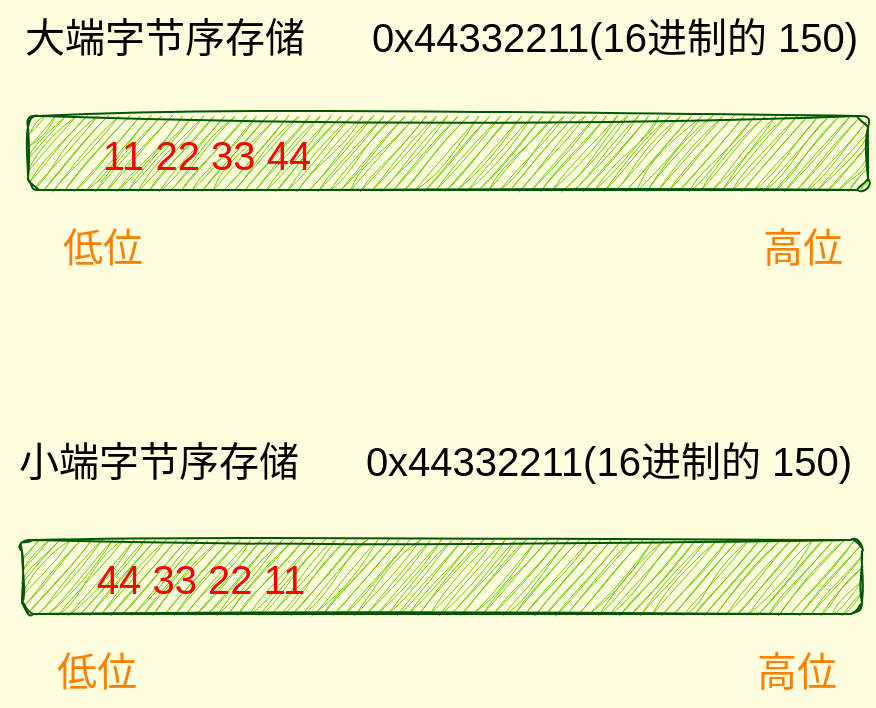 <mxfile>
    <diagram id="g4P8FIu4U1U_4mKE1P3K" name="第 1 页">
        <mxGraphModel dx="648" dy="571" grid="0" gridSize="10" guides="1" tooltips="1" connect="1" arrows="1" fold="1" page="1" pageScale="1" pageWidth="827" pageHeight="1169" background="#FFFFE0" math="0" shadow="0">
            <root>
                <mxCell id="0"/>
                <mxCell id="1" parent="0"/>
                <mxCell id="4" value="" style="rounded=1;whiteSpace=wrap;html=1;strokeColor=#005700;fillColor=#66CC00;fontColor=#ffffff;sketch=1;curveFitting=1;jiggle=2;" vertex="1" parent="1">
                    <mxGeometry x="121" y="107" width="420" height="37" as="geometry"/>
                </mxCell>
                <mxCell id="5" value="低位" style="text;html=1;align=center;verticalAlign=middle;resizable=0;points=[];autosize=1;strokeColor=none;fillColor=none;sketch=1;curveFitting=1;jiggle=2;fontSize=20;fontColor=#FF8000;" vertex="1" parent="1">
                    <mxGeometry x="129" y="154" width="58" height="36" as="geometry"/>
                </mxCell>
                <mxCell id="6" value="高位" style="text;html=1;align=center;verticalAlign=middle;resizable=0;points=[];autosize=1;strokeColor=none;fillColor=none;sketch=1;curveFitting=1;jiggle=2;fontSize=20;fontColor=#FF8000;" vertex="1" parent="1">
                    <mxGeometry x="479" y="154" width="58" height="36" as="geometry"/>
                </mxCell>
                <mxCell id="7" value="大端字节序存储" style="text;html=1;align=center;verticalAlign=middle;resizable=0;points=[];autosize=1;strokeColor=none;fillColor=none;fontSize=20;fontColor=#000000;" vertex="1" parent="1">
                    <mxGeometry x="110" y="49" width="158" height="36" as="geometry"/>
                </mxCell>
                <mxCell id="8" value="0x44332211(16进制的 150)" style="text;html=1;align=center;verticalAlign=middle;resizable=0;points=[];autosize=1;strokeColor=none;fillColor=none;fontSize=20;fontColor=#000000;" vertex="1" parent="1">
                    <mxGeometry x="283" y="49" width="261" height="36" as="geometry"/>
                </mxCell>
                <mxCell id="9" value="11 22 33 44" style="text;html=1;align=center;verticalAlign=middle;resizable=0;points=[];autosize=1;strokeColor=none;fillColor=none;fontSize=20;fontColor=#FF0000;" vertex="1" parent="1">
                    <mxGeometry x="149" y="108" width="122" height="36" as="geometry"/>
                </mxCell>
                <mxCell id="16" value="" style="rounded=1;whiteSpace=wrap;html=1;strokeColor=#005700;fillColor=#66CC00;fontColor=#ffffff;sketch=1;curveFitting=1;jiggle=2;" vertex="1" parent="1">
                    <mxGeometry x="118" y="319" width="420" height="37" as="geometry"/>
                </mxCell>
                <mxCell id="17" value="低位" style="text;html=1;align=center;verticalAlign=middle;resizable=0;points=[];autosize=1;strokeColor=none;fillColor=none;sketch=1;curveFitting=1;jiggle=2;fontSize=20;fontColor=#FF8000;" vertex="1" parent="1">
                    <mxGeometry x="126" y="366" width="58" height="36" as="geometry"/>
                </mxCell>
                <mxCell id="18" value="高位" style="text;html=1;align=center;verticalAlign=middle;resizable=0;points=[];autosize=1;strokeColor=none;fillColor=none;sketch=1;curveFitting=1;jiggle=2;fontSize=20;fontColor=#FF8000;" vertex="1" parent="1">
                    <mxGeometry x="476" y="366" width="58" height="36" as="geometry"/>
                </mxCell>
                <mxCell id="19" value="小端字节序存储" style="text;html=1;align=center;verticalAlign=middle;resizable=0;points=[];autosize=1;strokeColor=none;fillColor=none;fontSize=20;fontColor=#000000;" vertex="1" parent="1">
                    <mxGeometry x="107" y="261" width="158" height="36" as="geometry"/>
                </mxCell>
                <mxCell id="20" value="0x44332211(16进制的 150)" style="text;html=1;align=center;verticalAlign=middle;resizable=0;points=[];autosize=1;strokeColor=none;fillColor=none;fontSize=20;fontColor=#000000;" vertex="1" parent="1">
                    <mxGeometry x="280" y="261" width="261" height="36" as="geometry"/>
                </mxCell>
                <mxCell id="21" value="44 33 22 11" style="text;html=1;align=center;verticalAlign=middle;resizable=0;points=[];autosize=1;strokeColor=none;fillColor=none;fontSize=20;fontColor=#FF0000;" vertex="1" parent="1">
                    <mxGeometry x="146" y="320" width="122" height="36" as="geometry"/>
                </mxCell>
            </root>
        </mxGraphModel>
    </diagram>
</mxfile>